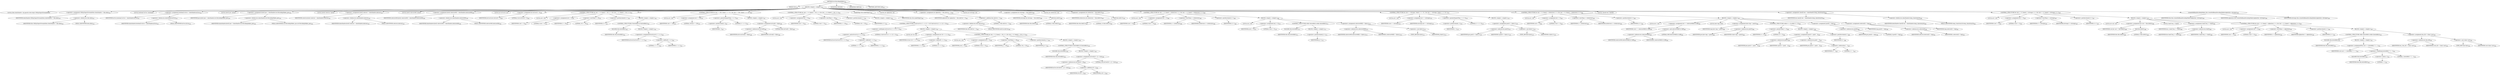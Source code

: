 digraph "recvDecodingTables" {  
"1433" [label = <(METHOD,recvDecodingTables)<SUB>431</SUB>> ]
"95" [label = <(PARAM,this)<SUB>431</SUB>> ]
"1434" [label = <(BLOCK,&lt;empty&gt;,&lt;empty&gt;)<SUB>431</SUB>> ]
"1435" [label = <(LOCAL,Data dataShadow: org.apache.tools.bzip2.CBZip2InputStream$Data)> ]
"1436" [label = <(&lt;operator&gt;.assignment,CBZip2InputStream$Data dataShadow = this.data)<SUB>432</SUB>> ]
"1437" [label = <(IDENTIFIER,dataShadow,CBZip2InputStream$Data dataShadow = this.data)<SUB>432</SUB>> ]
"1438" [label = <(&lt;operator&gt;.fieldAccess,this.data)<SUB>432</SUB>> ]
"94" [label = <(IDENTIFIER,this,CBZip2InputStream$Data dataShadow = this.data)<SUB>432</SUB>> ]
"1439" [label = <(FIELD_IDENTIFIER,data,data)<SUB>432</SUB>> ]
"1440" [label = <(LOCAL,boolean[] inUse: boolean[])> ]
"1441" [label = <(&lt;operator&gt;.assignment,boolean[] inUse = dataShadow.inUse)<SUB>433</SUB>> ]
"1442" [label = <(IDENTIFIER,inUse,boolean[] inUse = dataShadow.inUse)<SUB>433</SUB>> ]
"1443" [label = <(&lt;operator&gt;.fieldAccess,dataShadow.inUse)<SUB>433</SUB>> ]
"1444" [label = <(IDENTIFIER,dataShadow,boolean[] inUse = dataShadow.inUse)<SUB>433</SUB>> ]
"1445" [label = <(FIELD_IDENTIFIER,inUse,inUse)<SUB>433</SUB>> ]
"1446" [label = <(LOCAL,byte[] pos: byte[])> ]
"1447" [label = <(&lt;operator&gt;.assignment,byte[] pos = dataShadow.recvDecodingTables_pos)<SUB>434</SUB>> ]
"1448" [label = <(IDENTIFIER,pos,byte[] pos = dataShadow.recvDecodingTables_pos)<SUB>434</SUB>> ]
"1449" [label = <(&lt;operator&gt;.fieldAccess,dataShadow.recvDecodingTables_pos)<SUB>434</SUB>> ]
"1450" [label = <(IDENTIFIER,dataShadow,byte[] pos = dataShadow.recvDecodingTables_pos)<SUB>434</SUB>> ]
"1451" [label = <(FIELD_IDENTIFIER,recvDecodingTables_pos,recvDecodingTables_pos)<SUB>434</SUB>> ]
"1452" [label = <(LOCAL,byte[] selector: byte[])> ]
"1453" [label = <(&lt;operator&gt;.assignment,byte[] selector = dataShadow.selector)<SUB>435</SUB>> ]
"1454" [label = <(IDENTIFIER,selector,byte[] selector = dataShadow.selector)<SUB>435</SUB>> ]
"1455" [label = <(&lt;operator&gt;.fieldAccess,dataShadow.selector)<SUB>435</SUB>> ]
"1456" [label = <(IDENTIFIER,dataShadow,byte[] selector = dataShadow.selector)<SUB>435</SUB>> ]
"1457" [label = <(FIELD_IDENTIFIER,selector,selector)<SUB>435</SUB>> ]
"1458" [label = <(LOCAL,byte[] selectorMtf: byte[])> ]
"1459" [label = <(&lt;operator&gt;.assignment,byte[] selectorMtf = dataShadow.selectorMtf)<SUB>436</SUB>> ]
"1460" [label = <(IDENTIFIER,selectorMtf,byte[] selectorMtf = dataShadow.selectorMtf)<SUB>436</SUB>> ]
"1461" [label = <(&lt;operator&gt;.fieldAccess,dataShadow.selectorMtf)<SUB>436</SUB>> ]
"1462" [label = <(IDENTIFIER,dataShadow,byte[] selectorMtf = dataShadow.selectorMtf)<SUB>436</SUB>> ]
"1463" [label = <(FIELD_IDENTIFIER,selectorMtf,selectorMtf)<SUB>436</SUB>> ]
"1464" [label = <(LOCAL,int inUse16: int)> ]
"1465" [label = <(&lt;operator&gt;.assignment,int inUse16 = 0)<SUB>438</SUB>> ]
"1466" [label = <(IDENTIFIER,inUse16,int inUse16 = 0)<SUB>438</SUB>> ]
"1467" [label = <(LITERAL,0,int inUse16 = 0)<SUB>438</SUB>> ]
"1468" [label = <(CONTROL_STRUCTURE,for (int i = 0; Some(i &lt; 16); i++),for (int i = 0; Some(i &lt; 16); i++))<SUB>441</SUB>> ]
"1469" [label = <(LOCAL,int i: int)> ]
"1470" [label = <(&lt;operator&gt;.assignment,int i = 0)<SUB>441</SUB>> ]
"1471" [label = <(IDENTIFIER,i,int i = 0)<SUB>441</SUB>> ]
"1472" [label = <(LITERAL,0,int i = 0)<SUB>441</SUB>> ]
"1473" [label = <(&lt;operator&gt;.lessThan,i &lt; 16)<SUB>441</SUB>> ]
"1474" [label = <(IDENTIFIER,i,i &lt; 16)<SUB>441</SUB>> ]
"1475" [label = <(LITERAL,16,i &lt; 16)<SUB>441</SUB>> ]
"1476" [label = <(&lt;operator&gt;.postIncrement,i++)<SUB>441</SUB>> ]
"1477" [label = <(IDENTIFIER,i,i++)<SUB>441</SUB>> ]
"1478" [label = <(BLOCK,&lt;empty&gt;,&lt;empty&gt;)<SUB>441</SUB>> ]
"1479" [label = <(CONTROL_STRUCTURE,if (bsGetBit()),if (bsGetBit()))<SUB>442</SUB>> ]
"1480" [label = <(bsGetBit,this.bsGetBit())<SUB>442</SUB>> ]
"96" [label = <(IDENTIFIER,this,this.bsGetBit())<SUB>442</SUB>> ]
"1481" [label = <(BLOCK,&lt;empty&gt;,&lt;empty&gt;)<SUB>442</SUB>> ]
"1482" [label = <(&lt;operators&gt;.assignmentOr,inUse16 |= 1 &lt;&lt; i)<SUB>443</SUB>> ]
"1483" [label = <(IDENTIFIER,inUse16,inUse16 |= 1 &lt;&lt; i)<SUB>443</SUB>> ]
"1484" [label = <(&lt;operator&gt;.shiftLeft,1 &lt;&lt; i)<SUB>443</SUB>> ]
"1485" [label = <(LITERAL,1,1 &lt;&lt; i)<SUB>443</SUB>> ]
"1486" [label = <(IDENTIFIER,i,1 &lt;&lt; i)<SUB>443</SUB>> ]
"1487" [label = <(CONTROL_STRUCTURE,for (int i = 256; Some(--i &gt;= 0); ),for (int i = 256; Some(--i &gt;= 0); ))<SUB>447</SUB>> ]
"1488" [label = <(LOCAL,int i: int)> ]
"1489" [label = <(&lt;operator&gt;.assignment,int i = 256)<SUB>447</SUB>> ]
"1490" [label = <(IDENTIFIER,i,int i = 256)<SUB>447</SUB>> ]
"1491" [label = <(LITERAL,256,int i = 256)<SUB>447</SUB>> ]
"1492" [label = <(&lt;operator&gt;.greaterEqualsThan,--i &gt;= 0)<SUB>447</SUB>> ]
"1493" [label = <(&lt;operator&gt;.preDecrement,--i)<SUB>447</SUB>> ]
"1494" [label = <(IDENTIFIER,i,--i)<SUB>447</SUB>> ]
"1495" [label = <(LITERAL,0,--i &gt;= 0)<SUB>447</SUB>> ]
"1496" [label = <(BLOCK,&lt;empty&gt;,&lt;empty&gt;)<SUB>447</SUB>> ]
"1497" [label = <(&lt;operator&gt;.assignment,inUse[i] = false)<SUB>448</SUB>> ]
"1498" [label = <(&lt;operator&gt;.indexAccess,inUse[i])<SUB>448</SUB>> ]
"1499" [label = <(IDENTIFIER,inUse,inUse[i] = false)<SUB>448</SUB>> ]
"1500" [label = <(IDENTIFIER,i,inUse[i] = false)<SUB>448</SUB>> ]
"1501" [label = <(LITERAL,false,inUse[i] = false)<SUB>448</SUB>> ]
"1502" [label = <(CONTROL_STRUCTURE,for (int i = 0; Some(i &lt; 16); i++),for (int i = 0; Some(i &lt; 16); i++))<SUB>451</SUB>> ]
"1503" [label = <(LOCAL,int i: int)> ]
"1504" [label = <(&lt;operator&gt;.assignment,int i = 0)<SUB>451</SUB>> ]
"1505" [label = <(IDENTIFIER,i,int i = 0)<SUB>451</SUB>> ]
"1506" [label = <(LITERAL,0,int i = 0)<SUB>451</SUB>> ]
"1507" [label = <(&lt;operator&gt;.lessThan,i &lt; 16)<SUB>451</SUB>> ]
"1508" [label = <(IDENTIFIER,i,i &lt; 16)<SUB>451</SUB>> ]
"1509" [label = <(LITERAL,16,i &lt; 16)<SUB>451</SUB>> ]
"1510" [label = <(&lt;operator&gt;.postIncrement,i++)<SUB>451</SUB>> ]
"1511" [label = <(IDENTIFIER,i,i++)<SUB>451</SUB>> ]
"1512" [label = <(BLOCK,&lt;empty&gt;,&lt;empty&gt;)<SUB>451</SUB>> ]
"1513" [label = <(CONTROL_STRUCTURE,if ((inUse16 &amp; (1 &lt;&lt; i)) != 0),if ((inUse16 &amp; (1 &lt;&lt; i)) != 0))<SUB>452</SUB>> ]
"1514" [label = <(&lt;operator&gt;.notEquals,(inUse16 &amp; (1 &lt;&lt; i)) != 0)<SUB>452</SUB>> ]
"1515" [label = <(&lt;operator&gt;.and,inUse16 &amp; (1 &lt;&lt; i))<SUB>452</SUB>> ]
"1516" [label = <(IDENTIFIER,inUse16,inUse16 &amp; (1 &lt;&lt; i))<SUB>452</SUB>> ]
"1517" [label = <(&lt;operator&gt;.shiftLeft,1 &lt;&lt; i)<SUB>452</SUB>> ]
"1518" [label = <(LITERAL,1,1 &lt;&lt; i)<SUB>452</SUB>> ]
"1519" [label = <(IDENTIFIER,i,1 &lt;&lt; i)<SUB>452</SUB>> ]
"1520" [label = <(LITERAL,0,(inUse16 &amp; (1 &lt;&lt; i)) != 0)<SUB>452</SUB>> ]
"1521" [label = <(BLOCK,&lt;empty&gt;,&lt;empty&gt;)<SUB>452</SUB>> ]
"1522" [label = <(LOCAL,int i16: int)> ]
"1523" [label = <(&lt;operator&gt;.assignment,int i16 = i &lt;&lt; 4)<SUB>453</SUB>> ]
"1524" [label = <(IDENTIFIER,i16,int i16 = i &lt;&lt; 4)<SUB>453</SUB>> ]
"1525" [label = <(&lt;operator&gt;.shiftLeft,i &lt;&lt; 4)<SUB>453</SUB>> ]
"1526" [label = <(IDENTIFIER,i,i &lt;&lt; 4)<SUB>453</SUB>> ]
"1527" [label = <(LITERAL,4,i &lt;&lt; 4)<SUB>453</SUB>> ]
"1528" [label = <(CONTROL_STRUCTURE,for (int j = 0; Some(j &lt; 16); j++),for (int j = 0; Some(j &lt; 16); j++))<SUB>454</SUB>> ]
"1529" [label = <(LOCAL,int j: int)> ]
"1530" [label = <(&lt;operator&gt;.assignment,int j = 0)<SUB>454</SUB>> ]
"1531" [label = <(IDENTIFIER,j,int j = 0)<SUB>454</SUB>> ]
"1532" [label = <(LITERAL,0,int j = 0)<SUB>454</SUB>> ]
"1533" [label = <(&lt;operator&gt;.lessThan,j &lt; 16)<SUB>454</SUB>> ]
"1534" [label = <(IDENTIFIER,j,j &lt; 16)<SUB>454</SUB>> ]
"1535" [label = <(LITERAL,16,j &lt; 16)<SUB>454</SUB>> ]
"1536" [label = <(&lt;operator&gt;.postIncrement,j++)<SUB>454</SUB>> ]
"1537" [label = <(IDENTIFIER,j,j++)<SUB>454</SUB>> ]
"1538" [label = <(BLOCK,&lt;empty&gt;,&lt;empty&gt;)<SUB>454</SUB>> ]
"1539" [label = <(CONTROL_STRUCTURE,if (bsGetBit()),if (bsGetBit()))<SUB>455</SUB>> ]
"1540" [label = <(bsGetBit,this.bsGetBit())<SUB>455</SUB>> ]
"97" [label = <(IDENTIFIER,this,this.bsGetBit())<SUB>455</SUB>> ]
"1541" [label = <(BLOCK,&lt;empty&gt;,&lt;empty&gt;)<SUB>455</SUB>> ]
"1542" [label = <(&lt;operator&gt;.assignment,inUse[i16 + j] = true)<SUB>456</SUB>> ]
"1543" [label = <(&lt;operator&gt;.indexAccess,inUse[i16 + j])<SUB>456</SUB>> ]
"1544" [label = <(IDENTIFIER,inUse,inUse[i16 + j] = true)<SUB>456</SUB>> ]
"1545" [label = <(&lt;operator&gt;.addition,i16 + j)<SUB>456</SUB>> ]
"1546" [label = <(IDENTIFIER,i16,i16 + j)<SUB>456</SUB>> ]
"1547" [label = <(IDENTIFIER,j,i16 + j)<SUB>456</SUB>> ]
"1548" [label = <(LITERAL,true,inUse[i16 + j] = true)<SUB>456</SUB>> ]
"1549" [label = <(makeMaps,this.makeMaps())<SUB>462</SUB>> ]
"98" [label = <(IDENTIFIER,this,this.makeMaps())<SUB>462</SUB>> ]
"1550" [label = <(LOCAL,int alphaSize: int)> ]
"1551" [label = <(&lt;operator&gt;.assignment,int alphaSize = this.nInUse + 2)<SUB>463</SUB>> ]
"1552" [label = <(IDENTIFIER,alphaSize,int alphaSize = this.nInUse + 2)<SUB>463</SUB>> ]
"1553" [label = <(&lt;operator&gt;.addition,this.nInUse + 2)<SUB>463</SUB>> ]
"1554" [label = <(&lt;operator&gt;.fieldAccess,this.nInUse)<SUB>463</SUB>> ]
"99" [label = <(IDENTIFIER,this,this.nInUse + 2)<SUB>463</SUB>> ]
"1555" [label = <(FIELD_IDENTIFIER,nInUse,nInUse)<SUB>463</SUB>> ]
"1556" [label = <(LITERAL,2,this.nInUse + 2)<SUB>463</SUB>> ]
"1557" [label = <(LOCAL,int nGroups: int)> ]
"1558" [label = <(&lt;operator&gt;.assignment,int nGroups = this.bsR(3))<SUB>466</SUB>> ]
"1559" [label = <(IDENTIFIER,nGroups,int nGroups = this.bsR(3))<SUB>466</SUB>> ]
"1560" [label = <(bsR,this.bsR(3))<SUB>466</SUB>> ]
"100" [label = <(IDENTIFIER,this,this.bsR(3))<SUB>466</SUB>> ]
"1561" [label = <(LITERAL,3,this.bsR(3))<SUB>466</SUB>> ]
"1562" [label = <(LOCAL,int nSelectors: int)> ]
"1563" [label = <(&lt;operator&gt;.assignment,int nSelectors = this.bsR(15))<SUB>467</SUB>> ]
"1564" [label = <(IDENTIFIER,nSelectors,int nSelectors = this.bsR(15))<SUB>467</SUB>> ]
"1565" [label = <(bsR,this.bsR(15))<SUB>467</SUB>> ]
"101" [label = <(IDENTIFIER,this,this.bsR(15))<SUB>467</SUB>> ]
"1566" [label = <(LITERAL,15,this.bsR(15))<SUB>467</SUB>> ]
"1567" [label = <(CONTROL_STRUCTURE,for (int i = 0; Some(i &lt; nSelectors); i++),for (int i = 0; Some(i &lt; nSelectors); i++))<SUB>469</SUB>> ]
"1568" [label = <(LOCAL,int i: int)> ]
"1569" [label = <(&lt;operator&gt;.assignment,int i = 0)<SUB>469</SUB>> ]
"1570" [label = <(IDENTIFIER,i,int i = 0)<SUB>469</SUB>> ]
"1571" [label = <(LITERAL,0,int i = 0)<SUB>469</SUB>> ]
"1572" [label = <(&lt;operator&gt;.lessThan,i &lt; nSelectors)<SUB>469</SUB>> ]
"1573" [label = <(IDENTIFIER,i,i &lt; nSelectors)<SUB>469</SUB>> ]
"1574" [label = <(IDENTIFIER,nSelectors,i &lt; nSelectors)<SUB>469</SUB>> ]
"1575" [label = <(&lt;operator&gt;.postIncrement,i++)<SUB>469</SUB>> ]
"1576" [label = <(IDENTIFIER,i,i++)<SUB>469</SUB>> ]
"1577" [label = <(BLOCK,&lt;empty&gt;,&lt;empty&gt;)<SUB>469</SUB>> ]
"1578" [label = <(LOCAL,int j: int)> ]
"1579" [label = <(&lt;operator&gt;.assignment,int j = 0)<SUB>470</SUB>> ]
"1580" [label = <(IDENTIFIER,j,int j = 0)<SUB>470</SUB>> ]
"1581" [label = <(LITERAL,0,int j = 0)<SUB>470</SUB>> ]
"1582" [label = <(CONTROL_STRUCTURE,while (bsGetBit()),while (bsGetBit()))<SUB>471</SUB>> ]
"1583" [label = <(bsGetBit,this.bsGetBit())<SUB>471</SUB>> ]
"102" [label = <(IDENTIFIER,this,this.bsGetBit())<SUB>471</SUB>> ]
"1584" [label = <(BLOCK,&lt;empty&gt;,&lt;empty&gt;)<SUB>471</SUB>> ]
"1585" [label = <(&lt;operator&gt;.postIncrement,j++)<SUB>472</SUB>> ]
"1586" [label = <(IDENTIFIER,j,j++)<SUB>472</SUB>> ]
"1587" [label = <(&lt;operator&gt;.assignment,selectorMtf[i] = (byte) j)<SUB>474</SUB>> ]
"1588" [label = <(&lt;operator&gt;.indexAccess,selectorMtf[i])<SUB>474</SUB>> ]
"1589" [label = <(IDENTIFIER,selectorMtf,selectorMtf[i] = (byte) j)<SUB>474</SUB>> ]
"1590" [label = <(IDENTIFIER,i,selectorMtf[i] = (byte) j)<SUB>474</SUB>> ]
"1591" [label = <(&lt;operator&gt;.cast,(byte) j)<SUB>474</SUB>> ]
"1592" [label = <(TYPE_REF,byte,byte)<SUB>474</SUB>> ]
"1593" [label = <(IDENTIFIER,j,(byte) j)<SUB>474</SUB>> ]
"1594" [label = <(CONTROL_STRUCTURE,for (int v = nGroups; Some(--v &gt;= 0); ),for (int v = nGroups; Some(--v &gt;= 0); ))<SUB>478</SUB>> ]
"1595" [label = <(LOCAL,int v: int)> ]
"1596" [label = <(&lt;operator&gt;.assignment,int v = nGroups)<SUB>478</SUB>> ]
"1597" [label = <(IDENTIFIER,v,int v = nGroups)<SUB>478</SUB>> ]
"1598" [label = <(IDENTIFIER,nGroups,int v = nGroups)<SUB>478</SUB>> ]
"1599" [label = <(&lt;operator&gt;.greaterEqualsThan,--v &gt;= 0)<SUB>478</SUB>> ]
"1600" [label = <(&lt;operator&gt;.preDecrement,--v)<SUB>478</SUB>> ]
"1601" [label = <(IDENTIFIER,v,--v)<SUB>478</SUB>> ]
"1602" [label = <(LITERAL,0,--v &gt;= 0)<SUB>478</SUB>> ]
"1603" [label = <(BLOCK,&lt;empty&gt;,&lt;empty&gt;)<SUB>478</SUB>> ]
"1604" [label = <(&lt;operator&gt;.assignment,pos[v] = (byte) v)<SUB>479</SUB>> ]
"1605" [label = <(&lt;operator&gt;.indexAccess,pos[v])<SUB>479</SUB>> ]
"1606" [label = <(IDENTIFIER,pos,pos[v] = (byte) v)<SUB>479</SUB>> ]
"1607" [label = <(IDENTIFIER,v,pos[v] = (byte) v)<SUB>479</SUB>> ]
"1608" [label = <(&lt;operator&gt;.cast,(byte) v)<SUB>479</SUB>> ]
"1609" [label = <(TYPE_REF,byte,byte)<SUB>479</SUB>> ]
"1610" [label = <(IDENTIFIER,v,(byte) v)<SUB>479</SUB>> ]
"1611" [label = <(CONTROL_STRUCTURE,for (int i = 0; Some(i &lt; nSelectors); i++),for (int i = 0; Some(i &lt; nSelectors); i++))<SUB>482</SUB>> ]
"1612" [label = <(LOCAL,int i: int)> ]
"1613" [label = <(&lt;operator&gt;.assignment,int i = 0)<SUB>482</SUB>> ]
"1614" [label = <(IDENTIFIER,i,int i = 0)<SUB>482</SUB>> ]
"1615" [label = <(LITERAL,0,int i = 0)<SUB>482</SUB>> ]
"1616" [label = <(&lt;operator&gt;.lessThan,i &lt; nSelectors)<SUB>482</SUB>> ]
"1617" [label = <(IDENTIFIER,i,i &lt; nSelectors)<SUB>482</SUB>> ]
"1618" [label = <(IDENTIFIER,nSelectors,i &lt; nSelectors)<SUB>482</SUB>> ]
"1619" [label = <(&lt;operator&gt;.postIncrement,i++)<SUB>482</SUB>> ]
"1620" [label = <(IDENTIFIER,i,i++)<SUB>482</SUB>> ]
"1621" [label = <(BLOCK,&lt;empty&gt;,&lt;empty&gt;)<SUB>482</SUB>> ]
"1622" [label = <(LOCAL,int v: int)> ]
"1623" [label = <(&lt;operator&gt;.assignment,int v = selectorMtf[i] &amp; 0xff)<SUB>483</SUB>> ]
"1624" [label = <(IDENTIFIER,v,int v = selectorMtf[i] &amp; 0xff)<SUB>483</SUB>> ]
"1625" [label = <(&lt;operator&gt;.and,selectorMtf[i] &amp; 0xff)<SUB>483</SUB>> ]
"1626" [label = <(&lt;operator&gt;.indexAccess,selectorMtf[i])<SUB>483</SUB>> ]
"1627" [label = <(IDENTIFIER,selectorMtf,selectorMtf[i] &amp; 0xff)<SUB>483</SUB>> ]
"1628" [label = <(IDENTIFIER,i,selectorMtf[i] &amp; 0xff)<SUB>483</SUB>> ]
"1629" [label = <(LITERAL,0xff,selectorMtf[i] &amp; 0xff)<SUB>483</SUB>> ]
"1630" [label = <(LOCAL,byte tmp: byte)> ]
"1631" [label = <(&lt;operator&gt;.assignment,byte tmp = pos[v])<SUB>484</SUB>> ]
"1632" [label = <(IDENTIFIER,tmp,byte tmp = pos[v])<SUB>484</SUB>> ]
"1633" [label = <(&lt;operator&gt;.indexAccess,pos[v])<SUB>484</SUB>> ]
"1634" [label = <(IDENTIFIER,pos,byte tmp = pos[v])<SUB>484</SUB>> ]
"1635" [label = <(IDENTIFIER,v,byte tmp = pos[v])<SUB>484</SUB>> ]
"1636" [label = <(CONTROL_STRUCTURE,while (v &gt; 0),while (v &gt; 0))<SUB>485</SUB>> ]
"1637" [label = <(&lt;operator&gt;.greaterThan,v &gt; 0)<SUB>485</SUB>> ]
"1638" [label = <(IDENTIFIER,v,v &gt; 0)<SUB>485</SUB>> ]
"1639" [label = <(LITERAL,0,v &gt; 0)<SUB>485</SUB>> ]
"1640" [label = <(BLOCK,&lt;empty&gt;,&lt;empty&gt;)<SUB>485</SUB>> ]
"1641" [label = <(&lt;operator&gt;.assignment,pos[v] = pos[v - 1])<SUB>487</SUB>> ]
"1642" [label = <(&lt;operator&gt;.indexAccess,pos[v])<SUB>487</SUB>> ]
"1643" [label = <(IDENTIFIER,pos,pos[v] = pos[v - 1])<SUB>487</SUB>> ]
"1644" [label = <(IDENTIFIER,v,pos[v] = pos[v - 1])<SUB>487</SUB>> ]
"1645" [label = <(&lt;operator&gt;.indexAccess,pos[v - 1])<SUB>487</SUB>> ]
"1646" [label = <(IDENTIFIER,pos,pos[v] = pos[v - 1])<SUB>487</SUB>> ]
"1647" [label = <(&lt;operator&gt;.subtraction,v - 1)<SUB>487</SUB>> ]
"1648" [label = <(IDENTIFIER,v,v - 1)<SUB>487</SUB>> ]
"1649" [label = <(LITERAL,1,v - 1)<SUB>487</SUB>> ]
"1650" [label = <(&lt;operator&gt;.postDecrement,v--)<SUB>488</SUB>> ]
"1651" [label = <(IDENTIFIER,v,v--)<SUB>488</SUB>> ]
"1652" [label = <(&lt;operator&gt;.assignment,pos[0] = tmp)<SUB>490</SUB>> ]
"1653" [label = <(&lt;operator&gt;.indexAccess,pos[0])<SUB>490</SUB>> ]
"1654" [label = <(IDENTIFIER,pos,pos[0] = tmp)<SUB>490</SUB>> ]
"1655" [label = <(LITERAL,0,pos[0] = tmp)<SUB>490</SUB>> ]
"1656" [label = <(IDENTIFIER,tmp,pos[0] = tmp)<SUB>490</SUB>> ]
"1657" [label = <(&lt;operator&gt;.assignment,selector[i] = tmp)<SUB>491</SUB>> ]
"1658" [label = <(&lt;operator&gt;.indexAccess,selector[i])<SUB>491</SUB>> ]
"1659" [label = <(IDENTIFIER,selector,selector[i] = tmp)<SUB>491</SUB>> ]
"1660" [label = <(IDENTIFIER,i,selector[i] = tmp)<SUB>491</SUB>> ]
"1661" [label = <(IDENTIFIER,tmp,selector[i] = tmp)<SUB>491</SUB>> ]
"1662" [label = <(LOCAL,char[][] len: char[][])> ]
"1663" [label = <(&lt;operator&gt;.assignment,char[][] len = dataShadow.temp_charArray2d)<SUB>494</SUB>> ]
"1664" [label = <(IDENTIFIER,len,char[][] len = dataShadow.temp_charArray2d)<SUB>494</SUB>> ]
"1665" [label = <(&lt;operator&gt;.fieldAccess,dataShadow.temp_charArray2d)<SUB>494</SUB>> ]
"1666" [label = <(IDENTIFIER,dataShadow,char[][] len = dataShadow.temp_charArray2d)<SUB>494</SUB>> ]
"1667" [label = <(FIELD_IDENTIFIER,temp_charArray2d,temp_charArray2d)<SUB>494</SUB>> ]
"1668" [label = <(CONTROL_STRUCTURE,for (int t = 0; Some(t &lt; nGroups); t++),for (int t = 0; Some(t &lt; nGroups); t++))<SUB>497</SUB>> ]
"1669" [label = <(LOCAL,int t: int)> ]
"1670" [label = <(&lt;operator&gt;.assignment,int t = 0)<SUB>497</SUB>> ]
"1671" [label = <(IDENTIFIER,t,int t = 0)<SUB>497</SUB>> ]
"1672" [label = <(LITERAL,0,int t = 0)<SUB>497</SUB>> ]
"1673" [label = <(&lt;operator&gt;.lessThan,t &lt; nGroups)<SUB>497</SUB>> ]
"1674" [label = <(IDENTIFIER,t,t &lt; nGroups)<SUB>497</SUB>> ]
"1675" [label = <(IDENTIFIER,nGroups,t &lt; nGroups)<SUB>497</SUB>> ]
"1676" [label = <(&lt;operator&gt;.postIncrement,t++)<SUB>497</SUB>> ]
"1677" [label = <(IDENTIFIER,t,t++)<SUB>497</SUB>> ]
"1678" [label = <(BLOCK,&lt;empty&gt;,&lt;empty&gt;)<SUB>497</SUB>> ]
"1679" [label = <(LOCAL,int curr: int)> ]
"1680" [label = <(&lt;operator&gt;.assignment,int curr = this.bsR(5))<SUB>498</SUB>> ]
"1681" [label = <(IDENTIFIER,curr,int curr = this.bsR(5))<SUB>498</SUB>> ]
"1682" [label = <(bsR,this.bsR(5))<SUB>498</SUB>> ]
"103" [label = <(IDENTIFIER,this,this.bsR(5))<SUB>498</SUB>> ]
"1683" [label = <(LITERAL,5,this.bsR(5))<SUB>498</SUB>> ]
"1684" [label = <(LOCAL,char[] len_t: char[])> ]
"1685" [label = <(&lt;operator&gt;.assignment,char[] len_t = len[t])<SUB>499</SUB>> ]
"1686" [label = <(IDENTIFIER,len_t,char[] len_t = len[t])<SUB>499</SUB>> ]
"1687" [label = <(&lt;operator&gt;.indexAccess,len[t])<SUB>499</SUB>> ]
"1688" [label = <(IDENTIFIER,len,char[] len_t = len[t])<SUB>499</SUB>> ]
"1689" [label = <(IDENTIFIER,t,char[] len_t = len[t])<SUB>499</SUB>> ]
"1690" [label = <(CONTROL_STRUCTURE,for (int i = 0; Some(i &lt; alphaSize); i++),for (int i = 0; Some(i &lt; alphaSize); i++))<SUB>500</SUB>> ]
"1691" [label = <(LOCAL,int i: int)> ]
"1692" [label = <(&lt;operator&gt;.assignment,int i = 0)<SUB>500</SUB>> ]
"1693" [label = <(IDENTIFIER,i,int i = 0)<SUB>500</SUB>> ]
"1694" [label = <(LITERAL,0,int i = 0)<SUB>500</SUB>> ]
"1695" [label = <(&lt;operator&gt;.lessThan,i &lt; alphaSize)<SUB>500</SUB>> ]
"1696" [label = <(IDENTIFIER,i,i &lt; alphaSize)<SUB>500</SUB>> ]
"1697" [label = <(IDENTIFIER,alphaSize,i &lt; alphaSize)<SUB>500</SUB>> ]
"1698" [label = <(&lt;operator&gt;.postIncrement,i++)<SUB>500</SUB>> ]
"1699" [label = <(IDENTIFIER,i,i++)<SUB>500</SUB>> ]
"1700" [label = <(BLOCK,&lt;empty&gt;,&lt;empty&gt;)<SUB>500</SUB>> ]
"1701" [label = <(CONTROL_STRUCTURE,while (bsGetBit()),while (bsGetBit()))<SUB>501</SUB>> ]
"1702" [label = <(bsGetBit,this.bsGetBit())<SUB>501</SUB>> ]
"104" [label = <(IDENTIFIER,this,this.bsGetBit())<SUB>501</SUB>> ]
"1703" [label = <(BLOCK,&lt;empty&gt;,&lt;empty&gt;)<SUB>501</SUB>> ]
"1704" [label = <(&lt;operator&gt;.assignmentPlus,curr += bsGetBit() ? -1 : 1)<SUB>502</SUB>> ]
"1705" [label = <(IDENTIFIER,curr,curr += bsGetBit() ? -1 : 1)<SUB>502</SUB>> ]
"1706" [label = <(&lt;operator&gt;.conditional,bsGetBit() ? -1 : 1)<SUB>502</SUB>> ]
"1707" [label = <(bsGetBit,this.bsGetBit())<SUB>502</SUB>> ]
"105" [label = <(IDENTIFIER,this,this.bsGetBit())<SUB>502</SUB>> ]
"1708" [label = <(&lt;operator&gt;.minus,-1)<SUB>502</SUB>> ]
"1709" [label = <(LITERAL,1,-1)<SUB>502</SUB>> ]
"1710" [label = <(LITERAL,1,bsGetBit() ? -1 : 1)<SUB>502</SUB>> ]
"1711" [label = <(&lt;operator&gt;.assignment,len_t[i] = (char) curr)<SUB>504</SUB>> ]
"1712" [label = <(&lt;operator&gt;.indexAccess,len_t[i])<SUB>504</SUB>> ]
"1713" [label = <(IDENTIFIER,len_t,len_t[i] = (char) curr)<SUB>504</SUB>> ]
"1714" [label = <(IDENTIFIER,i,len_t[i] = (char) curr)<SUB>504</SUB>> ]
"1715" [label = <(&lt;operator&gt;.cast,(char) curr)<SUB>504</SUB>> ]
"1716" [label = <(TYPE_REF,char,char)<SUB>504</SUB>> ]
"1717" [label = <(IDENTIFIER,curr,(char) curr)<SUB>504</SUB>> ]
"1718" [label = <(createHuffmanDecodingTables,this.createHuffmanDecodingTables(alphaSize, nGroups))<SUB>509</SUB>> ]
"106" [label = <(IDENTIFIER,this,this.createHuffmanDecodingTables(alphaSize, nGroups))<SUB>509</SUB>> ]
"1719" [label = <(IDENTIFIER,alphaSize,this.createHuffmanDecodingTables(alphaSize, nGroups))<SUB>509</SUB>> ]
"1720" [label = <(IDENTIFIER,nGroups,this.createHuffmanDecodingTables(alphaSize, nGroups))<SUB>509</SUB>> ]
"1721" [label = <(MODIFIER,PRIVATE)> ]
"1722" [label = <(MODIFIER,VIRTUAL)> ]
"1723" [label = <(METHOD_RETURN,void)<SUB>431</SUB>> ]
  "1433" -> "95" 
  "1433" -> "1434" 
  "1433" -> "1721" 
  "1433" -> "1722" 
  "1433" -> "1723" 
  "1434" -> "1435" 
  "1434" -> "1436" 
  "1434" -> "1440" 
  "1434" -> "1441" 
  "1434" -> "1446" 
  "1434" -> "1447" 
  "1434" -> "1452" 
  "1434" -> "1453" 
  "1434" -> "1458" 
  "1434" -> "1459" 
  "1434" -> "1464" 
  "1434" -> "1465" 
  "1434" -> "1468" 
  "1434" -> "1487" 
  "1434" -> "1502" 
  "1434" -> "1549" 
  "1434" -> "1550" 
  "1434" -> "1551" 
  "1434" -> "1557" 
  "1434" -> "1558" 
  "1434" -> "1562" 
  "1434" -> "1563" 
  "1434" -> "1567" 
  "1434" -> "1594" 
  "1434" -> "1611" 
  "1434" -> "1662" 
  "1434" -> "1663" 
  "1434" -> "1668" 
  "1434" -> "1718" 
  "1436" -> "1437" 
  "1436" -> "1438" 
  "1438" -> "94" 
  "1438" -> "1439" 
  "1441" -> "1442" 
  "1441" -> "1443" 
  "1443" -> "1444" 
  "1443" -> "1445" 
  "1447" -> "1448" 
  "1447" -> "1449" 
  "1449" -> "1450" 
  "1449" -> "1451" 
  "1453" -> "1454" 
  "1453" -> "1455" 
  "1455" -> "1456" 
  "1455" -> "1457" 
  "1459" -> "1460" 
  "1459" -> "1461" 
  "1461" -> "1462" 
  "1461" -> "1463" 
  "1465" -> "1466" 
  "1465" -> "1467" 
  "1468" -> "1469" 
  "1468" -> "1470" 
  "1468" -> "1473" 
  "1468" -> "1476" 
  "1468" -> "1478" 
  "1470" -> "1471" 
  "1470" -> "1472" 
  "1473" -> "1474" 
  "1473" -> "1475" 
  "1476" -> "1477" 
  "1478" -> "1479" 
  "1479" -> "1480" 
  "1479" -> "1481" 
  "1480" -> "96" 
  "1481" -> "1482" 
  "1482" -> "1483" 
  "1482" -> "1484" 
  "1484" -> "1485" 
  "1484" -> "1486" 
  "1487" -> "1488" 
  "1487" -> "1489" 
  "1487" -> "1492" 
  "1487" -> "1496" 
  "1489" -> "1490" 
  "1489" -> "1491" 
  "1492" -> "1493" 
  "1492" -> "1495" 
  "1493" -> "1494" 
  "1496" -> "1497" 
  "1497" -> "1498" 
  "1497" -> "1501" 
  "1498" -> "1499" 
  "1498" -> "1500" 
  "1502" -> "1503" 
  "1502" -> "1504" 
  "1502" -> "1507" 
  "1502" -> "1510" 
  "1502" -> "1512" 
  "1504" -> "1505" 
  "1504" -> "1506" 
  "1507" -> "1508" 
  "1507" -> "1509" 
  "1510" -> "1511" 
  "1512" -> "1513" 
  "1513" -> "1514" 
  "1513" -> "1521" 
  "1514" -> "1515" 
  "1514" -> "1520" 
  "1515" -> "1516" 
  "1515" -> "1517" 
  "1517" -> "1518" 
  "1517" -> "1519" 
  "1521" -> "1522" 
  "1521" -> "1523" 
  "1521" -> "1528" 
  "1523" -> "1524" 
  "1523" -> "1525" 
  "1525" -> "1526" 
  "1525" -> "1527" 
  "1528" -> "1529" 
  "1528" -> "1530" 
  "1528" -> "1533" 
  "1528" -> "1536" 
  "1528" -> "1538" 
  "1530" -> "1531" 
  "1530" -> "1532" 
  "1533" -> "1534" 
  "1533" -> "1535" 
  "1536" -> "1537" 
  "1538" -> "1539" 
  "1539" -> "1540" 
  "1539" -> "1541" 
  "1540" -> "97" 
  "1541" -> "1542" 
  "1542" -> "1543" 
  "1542" -> "1548" 
  "1543" -> "1544" 
  "1543" -> "1545" 
  "1545" -> "1546" 
  "1545" -> "1547" 
  "1549" -> "98" 
  "1551" -> "1552" 
  "1551" -> "1553" 
  "1553" -> "1554" 
  "1553" -> "1556" 
  "1554" -> "99" 
  "1554" -> "1555" 
  "1558" -> "1559" 
  "1558" -> "1560" 
  "1560" -> "100" 
  "1560" -> "1561" 
  "1563" -> "1564" 
  "1563" -> "1565" 
  "1565" -> "101" 
  "1565" -> "1566" 
  "1567" -> "1568" 
  "1567" -> "1569" 
  "1567" -> "1572" 
  "1567" -> "1575" 
  "1567" -> "1577" 
  "1569" -> "1570" 
  "1569" -> "1571" 
  "1572" -> "1573" 
  "1572" -> "1574" 
  "1575" -> "1576" 
  "1577" -> "1578" 
  "1577" -> "1579" 
  "1577" -> "1582" 
  "1577" -> "1587" 
  "1579" -> "1580" 
  "1579" -> "1581" 
  "1582" -> "1583" 
  "1582" -> "1584" 
  "1583" -> "102" 
  "1584" -> "1585" 
  "1585" -> "1586" 
  "1587" -> "1588" 
  "1587" -> "1591" 
  "1588" -> "1589" 
  "1588" -> "1590" 
  "1591" -> "1592" 
  "1591" -> "1593" 
  "1594" -> "1595" 
  "1594" -> "1596" 
  "1594" -> "1599" 
  "1594" -> "1603" 
  "1596" -> "1597" 
  "1596" -> "1598" 
  "1599" -> "1600" 
  "1599" -> "1602" 
  "1600" -> "1601" 
  "1603" -> "1604" 
  "1604" -> "1605" 
  "1604" -> "1608" 
  "1605" -> "1606" 
  "1605" -> "1607" 
  "1608" -> "1609" 
  "1608" -> "1610" 
  "1611" -> "1612" 
  "1611" -> "1613" 
  "1611" -> "1616" 
  "1611" -> "1619" 
  "1611" -> "1621" 
  "1613" -> "1614" 
  "1613" -> "1615" 
  "1616" -> "1617" 
  "1616" -> "1618" 
  "1619" -> "1620" 
  "1621" -> "1622" 
  "1621" -> "1623" 
  "1621" -> "1630" 
  "1621" -> "1631" 
  "1621" -> "1636" 
  "1621" -> "1652" 
  "1621" -> "1657" 
  "1623" -> "1624" 
  "1623" -> "1625" 
  "1625" -> "1626" 
  "1625" -> "1629" 
  "1626" -> "1627" 
  "1626" -> "1628" 
  "1631" -> "1632" 
  "1631" -> "1633" 
  "1633" -> "1634" 
  "1633" -> "1635" 
  "1636" -> "1637" 
  "1636" -> "1640" 
  "1637" -> "1638" 
  "1637" -> "1639" 
  "1640" -> "1641" 
  "1640" -> "1650" 
  "1641" -> "1642" 
  "1641" -> "1645" 
  "1642" -> "1643" 
  "1642" -> "1644" 
  "1645" -> "1646" 
  "1645" -> "1647" 
  "1647" -> "1648" 
  "1647" -> "1649" 
  "1650" -> "1651" 
  "1652" -> "1653" 
  "1652" -> "1656" 
  "1653" -> "1654" 
  "1653" -> "1655" 
  "1657" -> "1658" 
  "1657" -> "1661" 
  "1658" -> "1659" 
  "1658" -> "1660" 
  "1663" -> "1664" 
  "1663" -> "1665" 
  "1665" -> "1666" 
  "1665" -> "1667" 
  "1668" -> "1669" 
  "1668" -> "1670" 
  "1668" -> "1673" 
  "1668" -> "1676" 
  "1668" -> "1678" 
  "1670" -> "1671" 
  "1670" -> "1672" 
  "1673" -> "1674" 
  "1673" -> "1675" 
  "1676" -> "1677" 
  "1678" -> "1679" 
  "1678" -> "1680" 
  "1678" -> "1684" 
  "1678" -> "1685" 
  "1678" -> "1690" 
  "1680" -> "1681" 
  "1680" -> "1682" 
  "1682" -> "103" 
  "1682" -> "1683" 
  "1685" -> "1686" 
  "1685" -> "1687" 
  "1687" -> "1688" 
  "1687" -> "1689" 
  "1690" -> "1691" 
  "1690" -> "1692" 
  "1690" -> "1695" 
  "1690" -> "1698" 
  "1690" -> "1700" 
  "1692" -> "1693" 
  "1692" -> "1694" 
  "1695" -> "1696" 
  "1695" -> "1697" 
  "1698" -> "1699" 
  "1700" -> "1701" 
  "1700" -> "1711" 
  "1701" -> "1702" 
  "1701" -> "1703" 
  "1702" -> "104" 
  "1703" -> "1704" 
  "1704" -> "1705" 
  "1704" -> "1706" 
  "1706" -> "1707" 
  "1706" -> "1708" 
  "1706" -> "1710" 
  "1707" -> "105" 
  "1708" -> "1709" 
  "1711" -> "1712" 
  "1711" -> "1715" 
  "1712" -> "1713" 
  "1712" -> "1714" 
  "1715" -> "1716" 
  "1715" -> "1717" 
  "1718" -> "106" 
  "1718" -> "1719" 
  "1718" -> "1720" 
}
